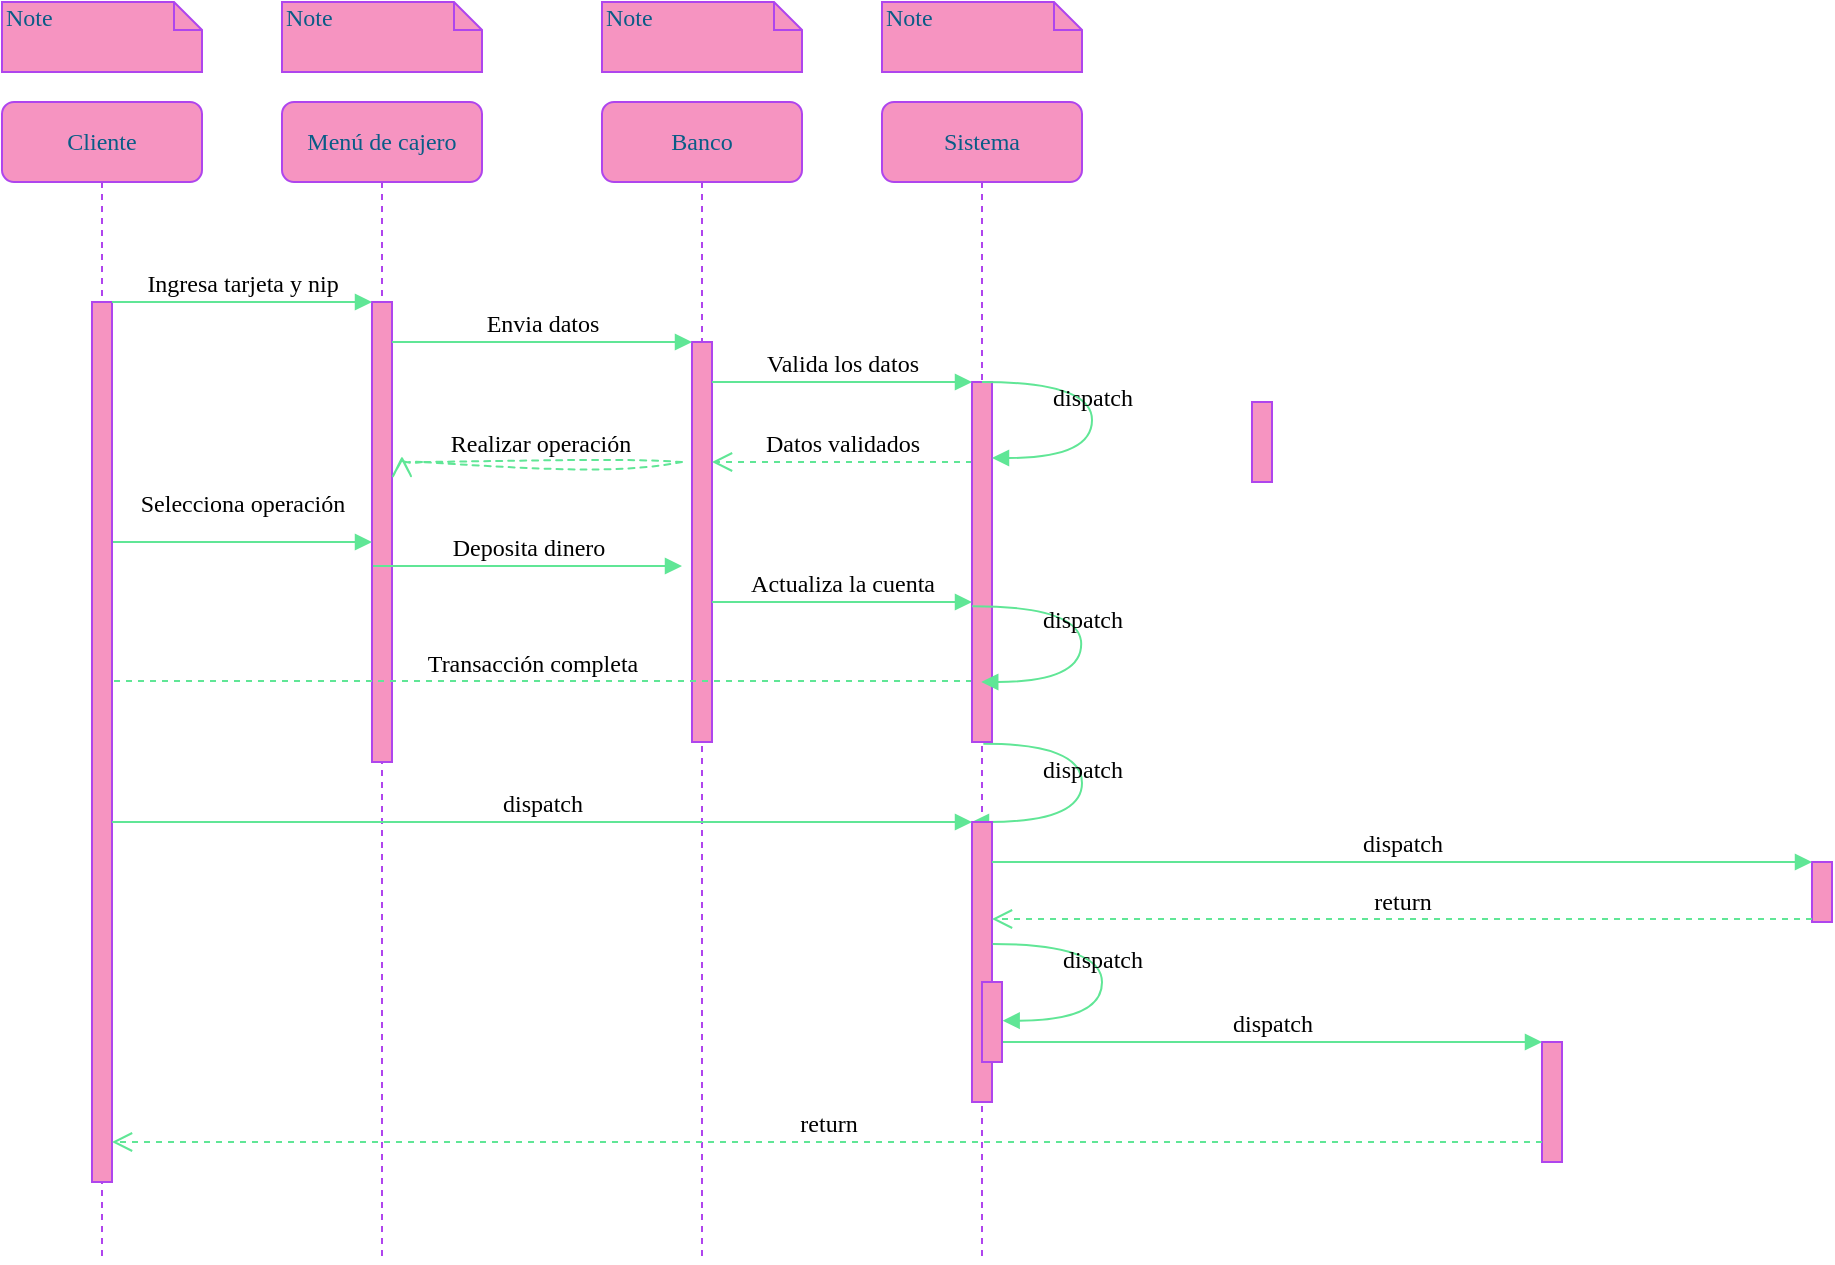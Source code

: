 <mxfile version="26.0.15">
  <diagram name="Page-1" id="13e1069c-82ec-6db2-03f1-153e76fe0fe0">
    <mxGraphModel grid="1" page="1" gridSize="10" guides="1" tooltips="1" connect="1" arrows="1" fold="1" pageScale="1" pageWidth="1100" pageHeight="850" background="none" math="0" shadow="0">
      <root>
        <mxCell id="0" />
        <mxCell id="1" parent="0" />
        <mxCell id="7baba1c4bc27f4b0-2" value="Menú de cajero" style="shape=umlLifeline;perimeter=lifelinePerimeter;whiteSpace=wrap;html=1;container=1;collapsible=0;recursiveResize=0;outlineConnect=0;rounded=1;shadow=0;comic=0;labelBackgroundColor=none;strokeWidth=1;fontFamily=Verdana;fontSize=12;align=center;fillColor=#F694C1;strokeColor=#AF45ED;fontColor=#095C86;" vertex="1" parent="1">
          <mxGeometry x="240" y="80" width="100" height="580" as="geometry" />
        </mxCell>
        <mxCell id="7baba1c4bc27f4b0-10" value="" style="html=1;points=[];perimeter=orthogonalPerimeter;rounded=0;shadow=0;comic=0;labelBackgroundColor=none;strokeWidth=1;fontFamily=Verdana;fontSize=12;align=center;fillColor=#F694C1;strokeColor=#AF45ED;fontColor=#095C86;" vertex="1" parent="7baba1c4bc27f4b0-2">
          <mxGeometry x="45" y="100" width="10" height="230" as="geometry" />
        </mxCell>
        <mxCell id="1ebl4yvsTBixRTl2rJj5-5" value="Selecciona operación" style="html=1;verticalAlign=bottom;endArrow=block;entryX=0;entryY=0;labelBackgroundColor=none;fontFamily=Verdana;fontSize=12;edgeStyle=elbowEdgeStyle;elbow=vertical;strokeColor=#60E696;fontColor=default;" edge="1" parent="7baba1c4bc27f4b0-2">
          <mxGeometry y="10" relative="1" as="geometry">
            <mxPoint x="-85" y="220" as="sourcePoint" />
            <mxPoint x="45" y="220" as="targetPoint" />
            <mxPoint as="offset" />
          </mxGeometry>
        </mxCell>
        <mxCell id="7baba1c4bc27f4b0-3" value="Banco" style="shape=umlLifeline;perimeter=lifelinePerimeter;whiteSpace=wrap;html=1;container=1;collapsible=0;recursiveResize=0;outlineConnect=0;rounded=1;shadow=0;comic=0;labelBackgroundColor=none;strokeWidth=1;fontFamily=Verdana;fontSize=12;align=center;fillColor=#F694C1;strokeColor=#AF45ED;fontColor=#095C86;" vertex="1" parent="1">
          <mxGeometry x="400" y="80" width="100" height="580" as="geometry" />
        </mxCell>
        <mxCell id="7baba1c4bc27f4b0-13" value="" style="html=1;points=[];perimeter=orthogonalPerimeter;rounded=0;shadow=0;comic=0;labelBackgroundColor=none;strokeWidth=1;fontFamily=Verdana;fontSize=12;align=center;fillColor=#F694C1;strokeColor=#AF45ED;fontColor=#095C86;" vertex="1" parent="7baba1c4bc27f4b0-3">
          <mxGeometry x="45" y="120" width="10" height="200" as="geometry" />
        </mxCell>
        <mxCell id="1ebl4yvsTBixRTl2rJj5-8" value="Transacción completa" style="html=1;verticalAlign=bottom;endArrow=open;dashed=1;endSize=8;labelBackgroundColor=none;fontFamily=Verdana;fontSize=12;edgeStyle=elbowEdgeStyle;elbow=vertical;strokeColor=#60E696;fontColor=default;" edge="1" parent="7baba1c4bc27f4b0-3">
          <mxGeometry relative="1" as="geometry">
            <mxPoint x="-255" y="289.5" as="targetPoint" />
            <Array as="points">
              <mxPoint x="-34.5" y="289.5" />
              <mxPoint x="-44.5" y="279.5" />
              <mxPoint x="-14.5" y="279.5" />
            </Array>
            <mxPoint x="185" y="289.5" as="sourcePoint" />
          </mxGeometry>
        </mxCell>
        <mxCell id="7baba1c4bc27f4b0-4" value="Sistema" style="shape=umlLifeline;perimeter=lifelinePerimeter;whiteSpace=wrap;html=1;container=1;collapsible=0;recursiveResize=0;outlineConnect=0;rounded=1;shadow=0;comic=0;labelBackgroundColor=none;strokeWidth=1;fontFamily=Verdana;fontSize=12;align=center;fillColor=#F694C1;strokeColor=#AF45ED;fontColor=#095C86;" vertex="1" parent="1">
          <mxGeometry x="540" y="80" width="100" height="580" as="geometry" />
        </mxCell>
        <mxCell id="7baba1c4bc27f4b0-21" value="Datos validados" style="html=1;verticalAlign=bottom;endArrow=open;dashed=1;endSize=8;labelBackgroundColor=none;fontFamily=Verdana;fontSize=12;edgeStyle=elbowEdgeStyle;elbow=vertical;strokeColor=#60E696;fontColor=default;" edge="1" parent="7baba1c4bc27f4b0-4">
          <mxGeometry relative="1" as="geometry">
            <mxPoint x="-85" y="180" as="targetPoint" />
            <Array as="points">
              <mxPoint y="180" />
              <mxPoint x="-10" y="170" />
              <mxPoint x="20" y="170" />
            </Array>
            <mxPoint x="45" y="180" as="sourcePoint" />
          </mxGeometry>
        </mxCell>
        <mxCell id="7baba1c4bc27f4b0-36" value="dispatch" style="html=1;verticalAlign=bottom;endArrow=block;labelBackgroundColor=none;fontFamily=Verdana;fontSize=12;elbow=vertical;edgeStyle=orthogonalEdgeStyle;curved=1;exitX=1.066;exitY=0.713;exitPerimeter=0;strokeColor=#60E696;fontColor=default;" edge="1" parent="7baba1c4bc27f4b0-4">
          <mxGeometry relative="1" as="geometry">
            <mxPoint x="50.66" y="320.91" as="sourcePoint" />
            <mxPoint x="45" y="360" as="targetPoint" />
            <Array as="points">
              <mxPoint x="100" y="321" />
              <mxPoint x="100" y="360" />
            </Array>
          </mxGeometry>
        </mxCell>
        <mxCell id="7baba1c4bc27f4b0-8" value="Cliente" style="shape=umlLifeline;perimeter=lifelinePerimeter;whiteSpace=wrap;html=1;container=1;collapsible=0;recursiveResize=0;outlineConnect=0;rounded=1;shadow=0;comic=0;labelBackgroundColor=none;strokeWidth=1;fontFamily=Verdana;fontSize=12;align=center;fillColor=#F694C1;strokeColor=#AF45ED;fontColor=#095C86;" vertex="1" parent="1">
          <mxGeometry x="100" y="80" width="100" height="580" as="geometry" />
        </mxCell>
        <mxCell id="7baba1c4bc27f4b0-9" value="" style="html=1;points=[];perimeter=orthogonalPerimeter;rounded=0;shadow=0;comic=0;labelBackgroundColor=none;strokeWidth=1;fontFamily=Verdana;fontSize=12;align=center;fillColor=#F694C1;strokeColor=#AF45ED;fontColor=#095C86;" vertex="1" parent="7baba1c4bc27f4b0-8">
          <mxGeometry x="45" y="100" width="10" height="440" as="geometry" />
        </mxCell>
        <mxCell id="7baba1c4bc27f4b0-16" value="" style="html=1;points=[];perimeter=orthogonalPerimeter;rounded=0;shadow=0;comic=0;labelBackgroundColor=none;strokeWidth=1;fontFamily=Verdana;fontSize=12;align=center;fillColor=#F694C1;strokeColor=#AF45ED;fontColor=#095C86;" vertex="1" parent="1">
          <mxGeometry x="585" y="220" width="10" height="180" as="geometry" />
        </mxCell>
        <mxCell id="7baba1c4bc27f4b0-17" value="Valida los datos" style="html=1;verticalAlign=bottom;endArrow=block;labelBackgroundColor=none;fontFamily=Verdana;fontSize=12;edgeStyle=elbowEdgeStyle;elbow=vertical;strokeColor=#60E696;fontColor=default;" edge="1" parent="1" source="7baba1c4bc27f4b0-13" target="7baba1c4bc27f4b0-16">
          <mxGeometry relative="1" as="geometry">
            <mxPoint x="510" y="220" as="sourcePoint" />
            <Array as="points">
              <mxPoint x="460" y="220" />
            </Array>
          </mxGeometry>
        </mxCell>
        <mxCell id="7baba1c4bc27f4b0-19" value="" style="html=1;points=[];perimeter=orthogonalPerimeter;rounded=0;shadow=0;comic=0;labelBackgroundColor=none;strokeWidth=1;fontFamily=Verdana;fontSize=12;align=center;fillColor=#F694C1;strokeColor=#AF45ED;fontColor=#095C86;" vertex="1" parent="1">
          <mxGeometry x="725" y="230" width="10" height="40" as="geometry" />
        </mxCell>
        <mxCell id="7baba1c4bc27f4b0-22" value="" style="html=1;points=[];perimeter=orthogonalPerimeter;rounded=0;shadow=0;comic=0;labelBackgroundColor=none;strokeWidth=1;fontFamily=Verdana;fontSize=12;align=center;fillColor=#F694C1;strokeColor=#AF45ED;fontColor=#095C86;" vertex="1" parent="1">
          <mxGeometry x="585" y="440" width="10" height="140" as="geometry" />
        </mxCell>
        <mxCell id="7baba1c4bc27f4b0-23" value="dispatch" style="html=1;verticalAlign=bottom;endArrow=block;entryX=0;entryY=0;labelBackgroundColor=none;fontFamily=Verdana;fontSize=12;strokeColor=#60E696;fontColor=default;" edge="1" parent="1" source="7baba1c4bc27f4b0-9" target="7baba1c4bc27f4b0-22">
          <mxGeometry relative="1" as="geometry">
            <mxPoint x="510" y="420" as="sourcePoint" />
          </mxGeometry>
        </mxCell>
        <mxCell id="7baba1c4bc27f4b0-25" value="" style="html=1;points=[];perimeter=orthogonalPerimeter;rounded=0;shadow=0;comic=0;labelBackgroundColor=none;strokeColor=#AF45ED;strokeWidth=1;fillColor=#F694C1;fontFamily=Verdana;fontSize=12;fontColor=#095C86;align=center;" vertex="1" parent="1">
          <mxGeometry x="1005" y="460" width="10" height="30" as="geometry" />
        </mxCell>
        <mxCell id="7baba1c4bc27f4b0-26" value="dispatch" style="html=1;verticalAlign=bottom;endArrow=block;entryX=0;entryY=0;labelBackgroundColor=none;fontFamily=Verdana;fontSize=12;strokeColor=#60E696;fontColor=default;" edge="1" parent="1" source="7baba1c4bc27f4b0-22" target="7baba1c4bc27f4b0-25">
          <mxGeometry relative="1" as="geometry">
            <mxPoint x="930" y="340" as="sourcePoint" />
          </mxGeometry>
        </mxCell>
        <mxCell id="7baba1c4bc27f4b0-27" value="return" style="html=1;verticalAlign=bottom;endArrow=open;dashed=1;endSize=8;exitX=0;exitY=0.95;labelBackgroundColor=none;fontFamily=Verdana;fontSize=12;strokeColor=#60E696;fontColor=default;" edge="1" parent="1" source="7baba1c4bc27f4b0-25" target="7baba1c4bc27f4b0-22">
          <mxGeometry relative="1" as="geometry">
            <mxPoint x="930" y="416" as="targetPoint" />
          </mxGeometry>
        </mxCell>
        <mxCell id="7baba1c4bc27f4b0-28" value="" style="html=1;points=[];perimeter=orthogonalPerimeter;rounded=0;shadow=0;comic=0;labelBackgroundColor=none;strokeWidth=1;fontFamily=Verdana;fontSize=12;align=center;fillColor=#F694C1;strokeColor=#AF45ED;fontColor=#095C86;" vertex="1" parent="1">
          <mxGeometry x="870" y="550" width="10" height="60" as="geometry" />
        </mxCell>
        <mxCell id="7baba1c4bc27f4b0-29" value="dispatch" style="html=1;verticalAlign=bottom;endArrow=block;entryX=0;entryY=0;labelBackgroundColor=none;fontFamily=Verdana;fontSize=12;edgeStyle=elbowEdgeStyle;elbow=vertical;strokeColor=#60E696;fontColor=default;" edge="1" parent="1" source="7baba1c4bc27f4b0-37" target="7baba1c4bc27f4b0-28">
          <mxGeometry relative="1" as="geometry">
            <mxPoint x="800" y="550" as="sourcePoint" />
          </mxGeometry>
        </mxCell>
        <mxCell id="7baba1c4bc27f4b0-30" value="return" style="html=1;verticalAlign=bottom;endArrow=open;dashed=1;endSize=8;labelBackgroundColor=none;fontFamily=Verdana;fontSize=12;edgeStyle=elbowEdgeStyle;elbow=vertical;strokeColor=#60E696;fontColor=default;" edge="1" parent="1" source="7baba1c4bc27f4b0-28" target="7baba1c4bc27f4b0-9">
          <mxGeometry relative="1" as="geometry">
            <mxPoint x="800" y="626" as="targetPoint" />
            <Array as="points">
              <mxPoint x="570" y="600" />
            </Array>
          </mxGeometry>
        </mxCell>
        <mxCell id="7baba1c4bc27f4b0-11" value="Ingresa tarjeta y nip" style="html=1;verticalAlign=bottom;endArrow=block;entryX=0;entryY=0;labelBackgroundColor=none;fontFamily=Verdana;fontSize=12;edgeStyle=elbowEdgeStyle;elbow=vertical;strokeColor=#60E696;fontColor=default;" edge="1" parent="1" source="7baba1c4bc27f4b0-9" target="7baba1c4bc27f4b0-10">
          <mxGeometry relative="1" as="geometry">
            <mxPoint x="220" y="190" as="sourcePoint" />
          </mxGeometry>
        </mxCell>
        <mxCell id="7baba1c4bc27f4b0-14" value="Envia datos" style="html=1;verticalAlign=bottom;endArrow=block;entryX=0;entryY=0;labelBackgroundColor=none;fontFamily=Verdana;fontSize=12;edgeStyle=elbowEdgeStyle;elbow=vertical;strokeColor=#60E696;fontColor=default;" edge="1" parent="1" source="7baba1c4bc27f4b0-10" target="7baba1c4bc27f4b0-13">
          <mxGeometry relative="1" as="geometry">
            <mxPoint x="370" y="200" as="sourcePoint" />
          </mxGeometry>
        </mxCell>
        <mxCell id="7baba1c4bc27f4b0-35" value="dispatch" style="html=1;verticalAlign=bottom;endArrow=block;labelBackgroundColor=none;fontFamily=Verdana;fontSize=12;elbow=vertical;edgeStyle=orthogonalEdgeStyle;curved=1;entryX=1;entryY=0.286;entryPerimeter=0;exitX=1.038;exitY=0.345;exitPerimeter=0;strokeColor=#60E696;fontColor=default;" edge="1" parent="1">
          <mxGeometry relative="1" as="geometry">
            <mxPoint x="585.0" y="332.08" as="sourcePoint" />
            <mxPoint x="589.62" y="370" as="targetPoint" />
            <Array as="points">
              <mxPoint x="639.62" y="331.98" />
              <mxPoint x="639.62" y="369.98" />
            </Array>
          </mxGeometry>
        </mxCell>
        <mxCell id="7baba1c4bc27f4b0-37" value="" style="html=1;points=[];perimeter=orthogonalPerimeter;rounded=0;shadow=0;comic=0;labelBackgroundColor=none;strokeWidth=1;fontFamily=Verdana;fontSize=12;align=center;fillColor=#F694C1;strokeColor=#AF45ED;fontColor=#095C86;" vertex="1" parent="1">
          <mxGeometry x="590" y="520" width="10" height="40" as="geometry" />
        </mxCell>
        <mxCell id="7baba1c4bc27f4b0-39" value="dispatch" style="html=1;verticalAlign=bottom;endArrow=block;labelBackgroundColor=none;fontFamily=Verdana;fontSize=12;elbow=vertical;edgeStyle=orthogonalEdgeStyle;curved=1;entryX=1;entryY=0.286;entryPerimeter=0;exitX=1.038;exitY=0.345;exitPerimeter=0;strokeColor=#60E696;fontColor=default;" edge="1" parent="1">
          <mxGeometry relative="1" as="geometry">
            <mxPoint x="595.333" y="501" as="sourcePoint" />
            <mxPoint x="600.333" y="539.333" as="targetPoint" />
            <Array as="points">
              <mxPoint x="650" y="501" />
              <mxPoint x="650" y="539" />
            </Array>
          </mxGeometry>
        </mxCell>
        <mxCell id="7baba1c4bc27f4b0-40" value="Note" style="shape=note;whiteSpace=wrap;html=1;size=14;verticalAlign=top;align=left;spacingTop=-6;rounded=0;shadow=0;comic=0;labelBackgroundColor=none;strokeWidth=1;fontFamily=Verdana;fontSize=12;fillColor=#F694C1;strokeColor=#AF45ED;fontColor=#095C86;" vertex="1" parent="1">
          <mxGeometry x="100" y="30" width="100" height="35" as="geometry" />
        </mxCell>
        <mxCell id="7baba1c4bc27f4b0-41" value="Note" style="shape=note;whiteSpace=wrap;html=1;size=14;verticalAlign=top;align=left;spacingTop=-6;rounded=0;shadow=0;comic=0;labelBackgroundColor=none;strokeWidth=1;fontFamily=Verdana;fontSize=12;fillColor=#F694C1;strokeColor=#AF45ED;fontColor=#095C86;" vertex="1" parent="1">
          <mxGeometry x="240" y="30" width="100" height="35" as="geometry" />
        </mxCell>
        <mxCell id="7baba1c4bc27f4b0-42" value="Note" style="shape=note;whiteSpace=wrap;html=1;size=14;verticalAlign=top;align=left;spacingTop=-6;rounded=0;shadow=0;comic=0;labelBackgroundColor=none;strokeWidth=1;fontFamily=Verdana;fontSize=12;fillColor=#F694C1;strokeColor=#AF45ED;fontColor=#095C86;" vertex="1" parent="1">
          <mxGeometry x="400" y="30" width="100" height="35" as="geometry" />
        </mxCell>
        <mxCell id="7baba1c4bc27f4b0-43" value="Note" style="shape=note;whiteSpace=wrap;html=1;size=14;verticalAlign=top;align=left;spacingTop=-6;rounded=0;shadow=0;comic=0;labelBackgroundColor=none;strokeWidth=1;fontFamily=Verdana;fontSize=12;fillColor=#F694C1;strokeColor=#AF45ED;fontColor=#095C86;" vertex="1" parent="1">
          <mxGeometry x="540" y="30" width="100" height="35" as="geometry" />
        </mxCell>
        <mxCell id="1ebl4yvsTBixRTl2rJj5-3" value="dispatch" style="html=1;verticalAlign=bottom;endArrow=block;labelBackgroundColor=none;fontFamily=Verdana;fontSize=12;elbow=vertical;edgeStyle=orthogonalEdgeStyle;curved=1;entryX=1;entryY=0.286;entryPerimeter=0;exitX=1.038;exitY=0.345;exitPerimeter=0;strokeColor=#60E696;fontColor=default;" edge="1" parent="1">
          <mxGeometry relative="1" as="geometry">
            <mxPoint x="590" y="220" as="sourcePoint" />
            <mxPoint x="595" y="258" as="targetPoint" />
            <Array as="points">
              <mxPoint x="645" y="220" />
              <mxPoint x="645" y="258" />
            </Array>
          </mxGeometry>
        </mxCell>
        <mxCell id="1ebl4yvsTBixRTl2rJj5-4" value="Realizar operación" style="html=1;verticalAlign=bottom;endArrow=open;dashed=1;endSize=8;labelBackgroundColor=none;fontFamily=Verdana;fontSize=12;edgeStyle=elbowEdgeStyle;elbow=vertical;strokeColor=#60E696;fontColor=default;sketch=1;curveFitting=1;jiggle=2;" edge="1" parent="1">
          <mxGeometry relative="1" as="geometry">
            <mxPoint x="300" y="257" as="targetPoint" />
            <Array as="points">
              <mxPoint x="395" y="260" />
              <mxPoint x="385" y="250" />
              <mxPoint x="415" y="250" />
            </Array>
            <mxPoint x="440" y="260" as="sourcePoint" />
          </mxGeometry>
        </mxCell>
        <mxCell id="1ebl4yvsTBixRTl2rJj5-6" value="Deposita dinero" style="html=1;verticalAlign=bottom;endArrow=block;labelBackgroundColor=none;fontFamily=Verdana;fontSize=12;edgeStyle=elbowEdgeStyle;elbow=vertical;strokeColor=#60E696;fontColor=default;" edge="1" parent="1">
          <mxGeometry relative="1" as="geometry">
            <mxPoint x="285.5" y="312" as="sourcePoint" />
            <mxPoint x="440" y="312" as="targetPoint" />
            <Array as="points">
              <mxPoint x="381" y="312" />
              <mxPoint x="391" y="312" />
            </Array>
          </mxGeometry>
        </mxCell>
        <mxCell id="1ebl4yvsTBixRTl2rJj5-7" value="Actualiza la cuenta" style="html=1;verticalAlign=bottom;endArrow=block;entryX=0;entryY=0;labelBackgroundColor=none;fontFamily=Verdana;fontSize=12;edgeStyle=elbowEdgeStyle;elbow=vertical;strokeColor=#60E696;fontColor=default;" edge="1" parent="1">
          <mxGeometry relative="1" as="geometry">
            <mxPoint x="455" y="330" as="sourcePoint" />
            <mxPoint x="585" y="330" as="targetPoint" />
          </mxGeometry>
        </mxCell>
      </root>
    </mxGraphModel>
  </diagram>
</mxfile>
